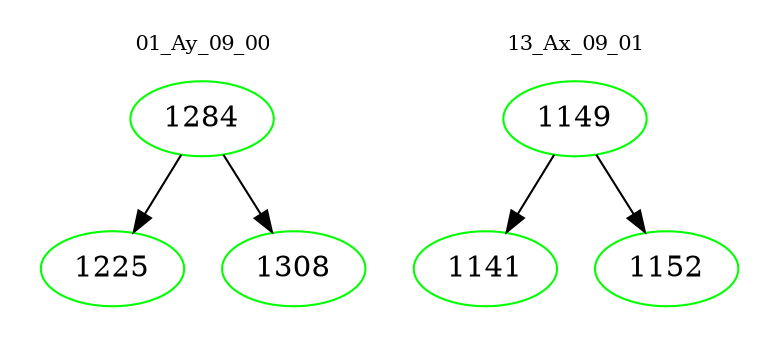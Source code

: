 digraph{
subgraph cluster_0 {
color = white
label = "01_Ay_09_00";
fontsize=10;
T0_1284 [label="1284", color="green"]
T0_1284 -> T0_1225 [color="black"]
T0_1225 [label="1225", color="green"]
T0_1284 -> T0_1308 [color="black"]
T0_1308 [label="1308", color="green"]
}
subgraph cluster_1 {
color = white
label = "13_Ax_09_01";
fontsize=10;
T1_1149 [label="1149", color="green"]
T1_1149 -> T1_1141 [color="black"]
T1_1141 [label="1141", color="green"]
T1_1149 -> T1_1152 [color="black"]
T1_1152 [label="1152", color="green"]
}
}
